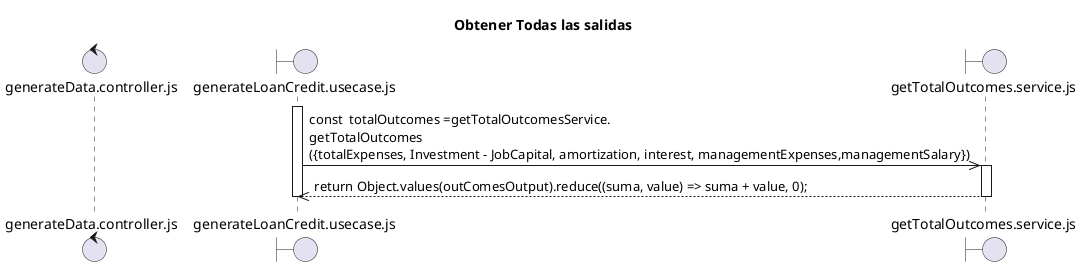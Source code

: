 @startuml Obtener todas las salidas.plantuml
title "Obtener Todas las salidas"

control "generateData.controller.js" as C
boundary "generateLoanCredit.usecase.js" as UC
boundary "getTotalOutcomes.service.js" as SME

activate UC

UC ->> SME: const  totalOutcomes =getTotalOutcomesService.\ngetTotalOutcomes\n({totalExpenses, Investment - JobCapital, amortization, interest, managementExpenses,managementSalary}) 
activate SME
SME -->> UC: return Object.values(outComesOutput).reduce((suma, value) => suma + value, 0);

deactivate SME


deactivate UC

@enduml